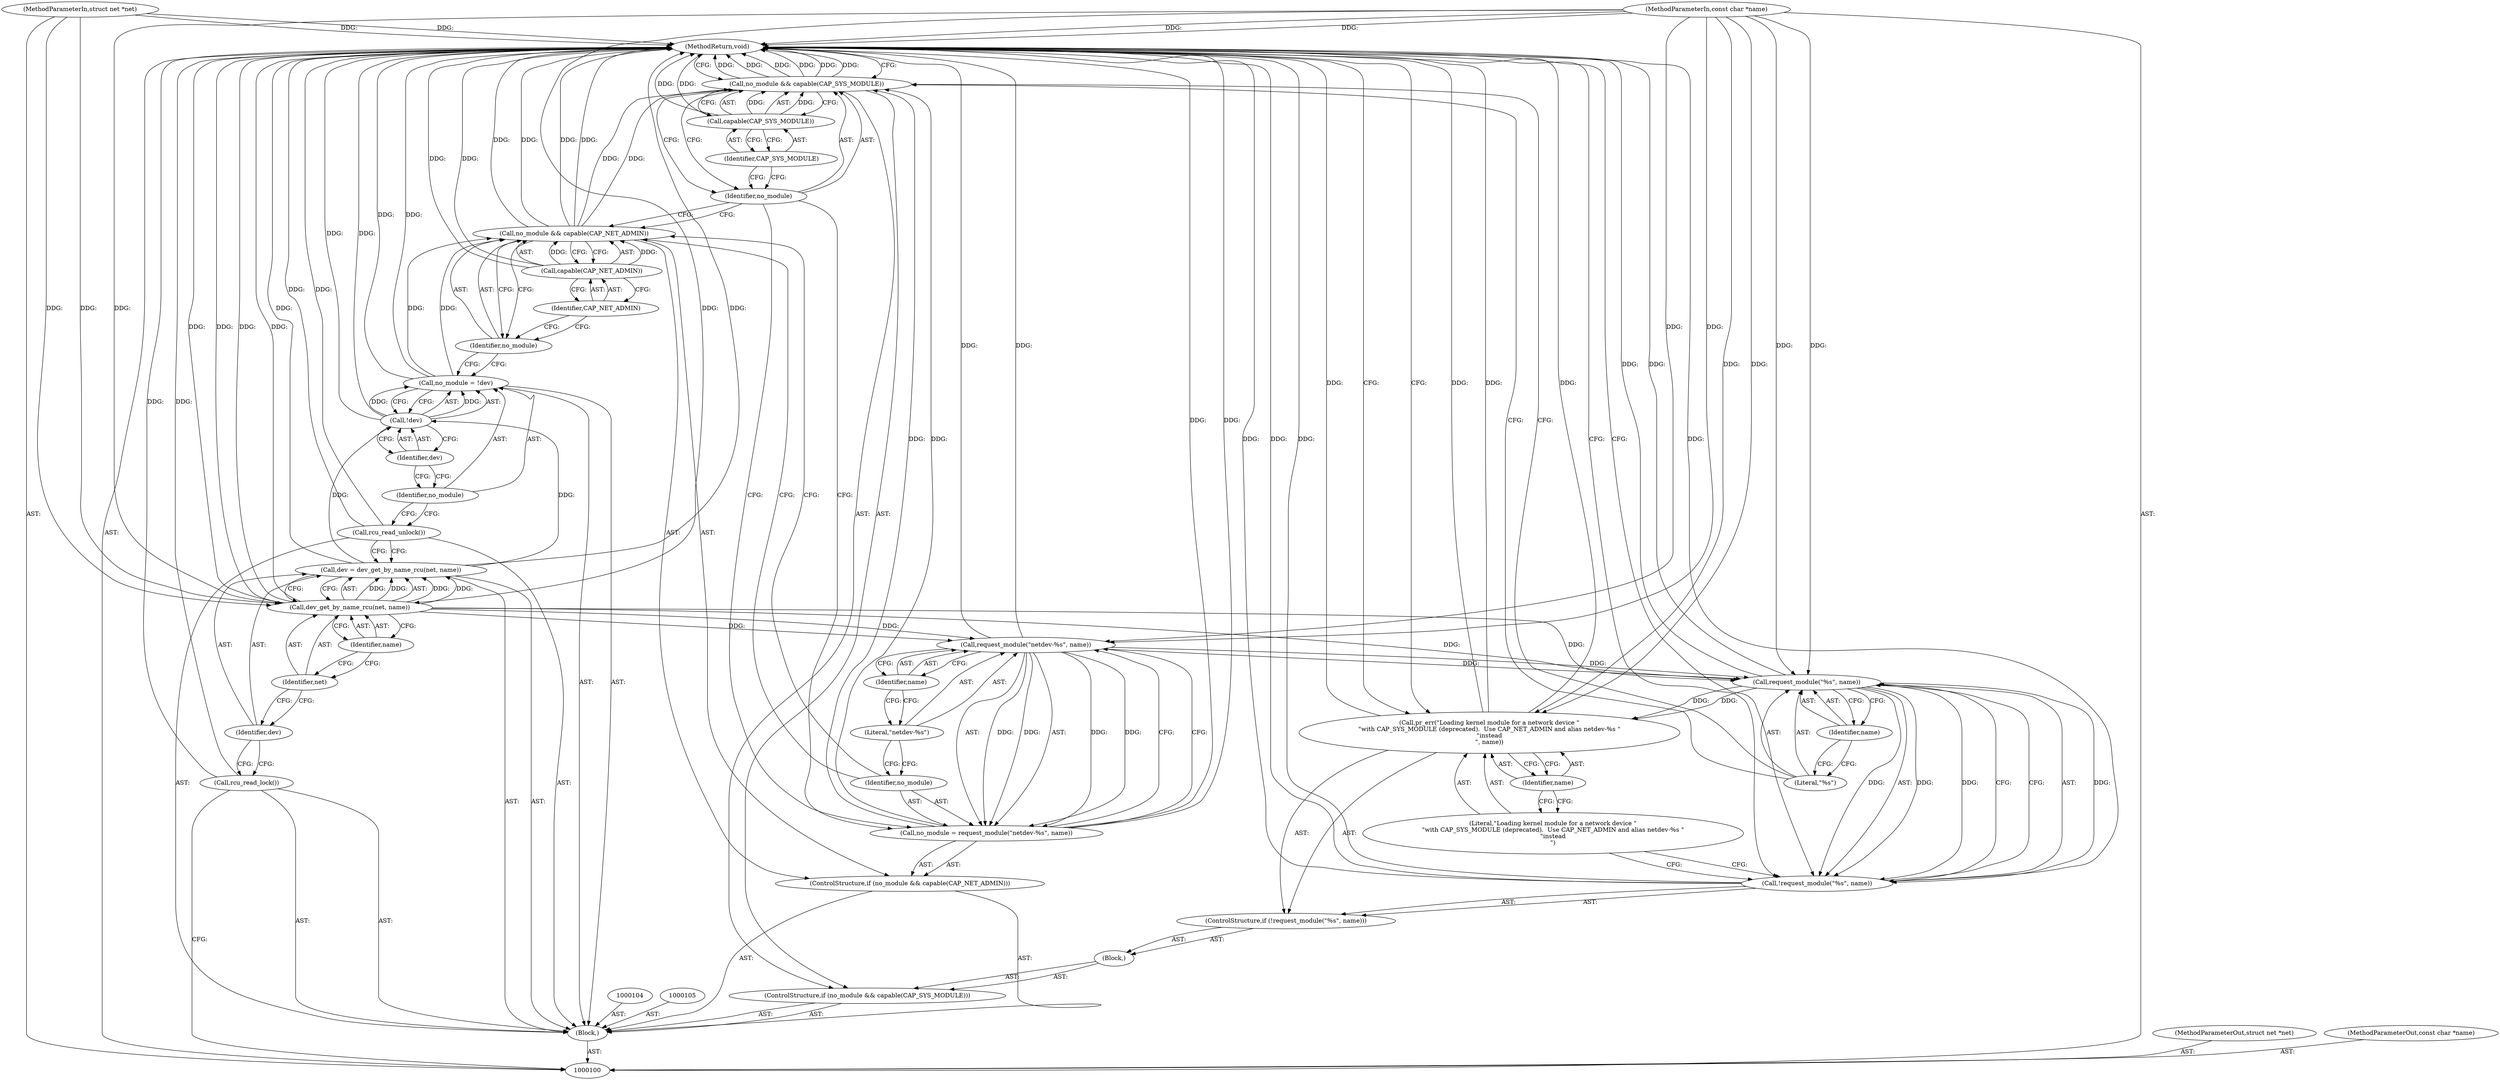 digraph "0_linux_8909c9ad8ff03611c9c96c9a92656213e4bb495b" {
"1000141" [label="(MethodReturn,void)"];
"1000101" [label="(MethodParameterIn,struct net *net)"];
"1000189" [label="(MethodParameterOut,struct net *net)"];
"1000102" [label="(MethodParameterIn,const char *name)"];
"1000190" [label="(MethodParameterOut,const char *name)"];
"1000113" [label="(Call,no_module = !dev)"];
"1000114" [label="(Identifier,no_module)"];
"1000115" [label="(Call,!dev)"];
"1000116" [label="(Identifier,dev)"];
"1000117" [label="(ControlStructure,if (no_module && capable(CAP_NET_ADMIN)))"];
"1000120" [label="(Call,capable(CAP_NET_ADMIN))"];
"1000121" [label="(Identifier,CAP_NET_ADMIN)"];
"1000118" [label="(Call,no_module && capable(CAP_NET_ADMIN))"];
"1000119" [label="(Identifier,no_module)"];
"1000124" [label="(Call,request_module(\"netdev-%s\", name))"];
"1000122" [label="(Call,no_module = request_module(\"netdev-%s\", name))"];
"1000123" [label="(Identifier,no_module)"];
"1000125" [label="(Literal,\"netdev-%s\")"];
"1000126" [label="(Identifier,name)"];
"1000127" [label="(ControlStructure,if (no_module && capable(CAP_SYS_MODULE)))"];
"1000130" [label="(Call,capable(CAP_SYS_MODULE))"];
"1000131" [label="(Identifier,CAP_SYS_MODULE)"];
"1000132" [label="(Block,)"];
"1000128" [label="(Call,no_module && capable(CAP_SYS_MODULE))"];
"1000129" [label="(Identifier,no_module)"];
"1000133" [label="(ControlStructure,if (!request_module(\"%s\", name)))"];
"1000136" [label="(Literal,\"%s\")"];
"1000137" [label="(Identifier,name)"];
"1000134" [label="(Call,!request_module(\"%s\", name))"];
"1000135" [label="(Call,request_module(\"%s\", name))"];
"1000139" [label="(Literal,\"Loading kernel module for a network device \"\n\"with CAP_SYS_MODULE (deprecated).  Use CAP_NET_ADMIN and alias netdev-%s \"\n\"instead\n\")"];
"1000138" [label="(Call,pr_err(\"Loading kernel module for a network device \"\n\"with CAP_SYS_MODULE (deprecated).  Use CAP_NET_ADMIN and alias netdev-%s \"\n\"instead\n\", name))"];
"1000140" [label="(Identifier,name)"];
"1000103" [label="(Block,)"];
"1000106" [label="(Call,rcu_read_lock())"];
"1000107" [label="(Call,dev = dev_get_by_name_rcu(net, name))"];
"1000108" [label="(Identifier,dev)"];
"1000110" [label="(Identifier,net)"];
"1000111" [label="(Identifier,name)"];
"1000109" [label="(Call,dev_get_by_name_rcu(net, name))"];
"1000112" [label="(Call,rcu_read_unlock())"];
"1000141" -> "1000100"  [label="AST: "];
"1000141" -> "1000138"  [label="CFG: "];
"1000141" -> "1000134"  [label="CFG: "];
"1000141" -> "1000128"  [label="CFG: "];
"1000138" -> "1000141"  [label="DDG: "];
"1000138" -> "1000141"  [label="DDG: "];
"1000118" -> "1000141"  [label="DDG: "];
"1000118" -> "1000141"  [label="DDG: "];
"1000128" -> "1000141"  [label="DDG: "];
"1000128" -> "1000141"  [label="DDG: "];
"1000128" -> "1000141"  [label="DDG: "];
"1000124" -> "1000141"  [label="DDG: "];
"1000134" -> "1000141"  [label="DDG: "];
"1000134" -> "1000141"  [label="DDG: "];
"1000113" -> "1000141"  [label="DDG: "];
"1000120" -> "1000141"  [label="DDG: "];
"1000102" -> "1000141"  [label="DDG: "];
"1000112" -> "1000141"  [label="DDG: "];
"1000101" -> "1000141"  [label="DDG: "];
"1000109" -> "1000141"  [label="DDG: "];
"1000109" -> "1000141"  [label="DDG: "];
"1000115" -> "1000141"  [label="DDG: "];
"1000135" -> "1000141"  [label="DDG: "];
"1000106" -> "1000141"  [label="DDG: "];
"1000107" -> "1000141"  [label="DDG: "];
"1000130" -> "1000141"  [label="DDG: "];
"1000122" -> "1000141"  [label="DDG: "];
"1000101" -> "1000100"  [label="AST: "];
"1000101" -> "1000141"  [label="DDG: "];
"1000101" -> "1000109"  [label="DDG: "];
"1000189" -> "1000100"  [label="AST: "];
"1000102" -> "1000100"  [label="AST: "];
"1000102" -> "1000141"  [label="DDG: "];
"1000102" -> "1000109"  [label="DDG: "];
"1000102" -> "1000124"  [label="DDG: "];
"1000102" -> "1000135"  [label="DDG: "];
"1000102" -> "1000138"  [label="DDG: "];
"1000190" -> "1000100"  [label="AST: "];
"1000113" -> "1000103"  [label="AST: "];
"1000113" -> "1000115"  [label="CFG: "];
"1000114" -> "1000113"  [label="AST: "];
"1000115" -> "1000113"  [label="AST: "];
"1000119" -> "1000113"  [label="CFG: "];
"1000113" -> "1000141"  [label="DDG: "];
"1000115" -> "1000113"  [label="DDG: "];
"1000113" -> "1000118"  [label="DDG: "];
"1000114" -> "1000113"  [label="AST: "];
"1000114" -> "1000112"  [label="CFG: "];
"1000116" -> "1000114"  [label="CFG: "];
"1000115" -> "1000113"  [label="AST: "];
"1000115" -> "1000116"  [label="CFG: "];
"1000116" -> "1000115"  [label="AST: "];
"1000113" -> "1000115"  [label="CFG: "];
"1000115" -> "1000141"  [label="DDG: "];
"1000115" -> "1000113"  [label="DDG: "];
"1000107" -> "1000115"  [label="DDG: "];
"1000116" -> "1000115"  [label="AST: "];
"1000116" -> "1000114"  [label="CFG: "];
"1000115" -> "1000116"  [label="CFG: "];
"1000117" -> "1000103"  [label="AST: "];
"1000118" -> "1000117"  [label="AST: "];
"1000122" -> "1000117"  [label="AST: "];
"1000120" -> "1000118"  [label="AST: "];
"1000120" -> "1000121"  [label="CFG: "];
"1000121" -> "1000120"  [label="AST: "];
"1000118" -> "1000120"  [label="CFG: "];
"1000120" -> "1000141"  [label="DDG: "];
"1000120" -> "1000118"  [label="DDG: "];
"1000121" -> "1000120"  [label="AST: "];
"1000121" -> "1000119"  [label="CFG: "];
"1000120" -> "1000121"  [label="CFG: "];
"1000118" -> "1000117"  [label="AST: "];
"1000118" -> "1000119"  [label="CFG: "];
"1000118" -> "1000120"  [label="CFG: "];
"1000119" -> "1000118"  [label="AST: "];
"1000120" -> "1000118"  [label="AST: "];
"1000123" -> "1000118"  [label="CFG: "];
"1000129" -> "1000118"  [label="CFG: "];
"1000118" -> "1000141"  [label="DDG: "];
"1000118" -> "1000141"  [label="DDG: "];
"1000113" -> "1000118"  [label="DDG: "];
"1000120" -> "1000118"  [label="DDG: "];
"1000118" -> "1000128"  [label="DDG: "];
"1000119" -> "1000118"  [label="AST: "];
"1000119" -> "1000113"  [label="CFG: "];
"1000121" -> "1000119"  [label="CFG: "];
"1000118" -> "1000119"  [label="CFG: "];
"1000124" -> "1000122"  [label="AST: "];
"1000124" -> "1000126"  [label="CFG: "];
"1000125" -> "1000124"  [label="AST: "];
"1000126" -> "1000124"  [label="AST: "];
"1000122" -> "1000124"  [label="CFG: "];
"1000124" -> "1000141"  [label="DDG: "];
"1000124" -> "1000122"  [label="DDG: "];
"1000124" -> "1000122"  [label="DDG: "];
"1000109" -> "1000124"  [label="DDG: "];
"1000102" -> "1000124"  [label="DDG: "];
"1000124" -> "1000135"  [label="DDG: "];
"1000122" -> "1000117"  [label="AST: "];
"1000122" -> "1000124"  [label="CFG: "];
"1000123" -> "1000122"  [label="AST: "];
"1000124" -> "1000122"  [label="AST: "];
"1000129" -> "1000122"  [label="CFG: "];
"1000122" -> "1000141"  [label="DDG: "];
"1000124" -> "1000122"  [label="DDG: "];
"1000124" -> "1000122"  [label="DDG: "];
"1000122" -> "1000128"  [label="DDG: "];
"1000123" -> "1000122"  [label="AST: "];
"1000123" -> "1000118"  [label="CFG: "];
"1000125" -> "1000123"  [label="CFG: "];
"1000125" -> "1000124"  [label="AST: "];
"1000125" -> "1000123"  [label="CFG: "];
"1000126" -> "1000125"  [label="CFG: "];
"1000126" -> "1000124"  [label="AST: "];
"1000126" -> "1000125"  [label="CFG: "];
"1000124" -> "1000126"  [label="CFG: "];
"1000127" -> "1000103"  [label="AST: "];
"1000128" -> "1000127"  [label="AST: "];
"1000132" -> "1000127"  [label="AST: "];
"1000130" -> "1000128"  [label="AST: "];
"1000130" -> "1000131"  [label="CFG: "];
"1000131" -> "1000130"  [label="AST: "];
"1000128" -> "1000130"  [label="CFG: "];
"1000130" -> "1000141"  [label="DDG: "];
"1000130" -> "1000128"  [label="DDG: "];
"1000131" -> "1000130"  [label="AST: "];
"1000131" -> "1000129"  [label="CFG: "];
"1000130" -> "1000131"  [label="CFG: "];
"1000132" -> "1000127"  [label="AST: "];
"1000133" -> "1000132"  [label="AST: "];
"1000128" -> "1000127"  [label="AST: "];
"1000128" -> "1000129"  [label="CFG: "];
"1000128" -> "1000130"  [label="CFG: "];
"1000129" -> "1000128"  [label="AST: "];
"1000130" -> "1000128"  [label="AST: "];
"1000136" -> "1000128"  [label="CFG: "];
"1000141" -> "1000128"  [label="CFG: "];
"1000128" -> "1000141"  [label="DDG: "];
"1000128" -> "1000141"  [label="DDG: "];
"1000128" -> "1000141"  [label="DDG: "];
"1000122" -> "1000128"  [label="DDG: "];
"1000118" -> "1000128"  [label="DDG: "];
"1000130" -> "1000128"  [label="DDG: "];
"1000129" -> "1000128"  [label="AST: "];
"1000129" -> "1000122"  [label="CFG: "];
"1000129" -> "1000118"  [label="CFG: "];
"1000131" -> "1000129"  [label="CFG: "];
"1000128" -> "1000129"  [label="CFG: "];
"1000133" -> "1000132"  [label="AST: "];
"1000134" -> "1000133"  [label="AST: "];
"1000138" -> "1000133"  [label="AST: "];
"1000136" -> "1000135"  [label="AST: "];
"1000136" -> "1000128"  [label="CFG: "];
"1000137" -> "1000136"  [label="CFG: "];
"1000137" -> "1000135"  [label="AST: "];
"1000137" -> "1000136"  [label="CFG: "];
"1000135" -> "1000137"  [label="CFG: "];
"1000134" -> "1000133"  [label="AST: "];
"1000134" -> "1000135"  [label="CFG: "];
"1000135" -> "1000134"  [label="AST: "];
"1000139" -> "1000134"  [label="CFG: "];
"1000141" -> "1000134"  [label="CFG: "];
"1000134" -> "1000141"  [label="DDG: "];
"1000134" -> "1000141"  [label="DDG: "];
"1000135" -> "1000134"  [label="DDG: "];
"1000135" -> "1000134"  [label="DDG: "];
"1000135" -> "1000134"  [label="AST: "];
"1000135" -> "1000137"  [label="CFG: "];
"1000136" -> "1000135"  [label="AST: "];
"1000137" -> "1000135"  [label="AST: "];
"1000134" -> "1000135"  [label="CFG: "];
"1000135" -> "1000141"  [label="DDG: "];
"1000135" -> "1000134"  [label="DDG: "];
"1000135" -> "1000134"  [label="DDG: "];
"1000124" -> "1000135"  [label="DDG: "];
"1000109" -> "1000135"  [label="DDG: "];
"1000102" -> "1000135"  [label="DDG: "];
"1000135" -> "1000138"  [label="DDG: "];
"1000139" -> "1000138"  [label="AST: "];
"1000139" -> "1000134"  [label="CFG: "];
"1000140" -> "1000139"  [label="CFG: "];
"1000138" -> "1000133"  [label="AST: "];
"1000138" -> "1000140"  [label="CFG: "];
"1000139" -> "1000138"  [label="AST: "];
"1000140" -> "1000138"  [label="AST: "];
"1000141" -> "1000138"  [label="CFG: "];
"1000138" -> "1000141"  [label="DDG: "];
"1000138" -> "1000141"  [label="DDG: "];
"1000135" -> "1000138"  [label="DDG: "];
"1000102" -> "1000138"  [label="DDG: "];
"1000140" -> "1000138"  [label="AST: "];
"1000140" -> "1000139"  [label="CFG: "];
"1000138" -> "1000140"  [label="CFG: "];
"1000103" -> "1000100"  [label="AST: "];
"1000104" -> "1000103"  [label="AST: "];
"1000105" -> "1000103"  [label="AST: "];
"1000106" -> "1000103"  [label="AST: "];
"1000107" -> "1000103"  [label="AST: "];
"1000112" -> "1000103"  [label="AST: "];
"1000113" -> "1000103"  [label="AST: "];
"1000117" -> "1000103"  [label="AST: "];
"1000127" -> "1000103"  [label="AST: "];
"1000106" -> "1000103"  [label="AST: "];
"1000106" -> "1000100"  [label="CFG: "];
"1000108" -> "1000106"  [label="CFG: "];
"1000106" -> "1000141"  [label="DDG: "];
"1000107" -> "1000103"  [label="AST: "];
"1000107" -> "1000109"  [label="CFG: "];
"1000108" -> "1000107"  [label="AST: "];
"1000109" -> "1000107"  [label="AST: "];
"1000112" -> "1000107"  [label="CFG: "];
"1000107" -> "1000141"  [label="DDG: "];
"1000109" -> "1000107"  [label="DDG: "];
"1000109" -> "1000107"  [label="DDG: "];
"1000107" -> "1000115"  [label="DDG: "];
"1000108" -> "1000107"  [label="AST: "];
"1000108" -> "1000106"  [label="CFG: "];
"1000110" -> "1000108"  [label="CFG: "];
"1000110" -> "1000109"  [label="AST: "];
"1000110" -> "1000108"  [label="CFG: "];
"1000111" -> "1000110"  [label="CFG: "];
"1000111" -> "1000109"  [label="AST: "];
"1000111" -> "1000110"  [label="CFG: "];
"1000109" -> "1000111"  [label="CFG: "];
"1000109" -> "1000107"  [label="AST: "];
"1000109" -> "1000111"  [label="CFG: "];
"1000110" -> "1000109"  [label="AST: "];
"1000111" -> "1000109"  [label="AST: "];
"1000107" -> "1000109"  [label="CFG: "];
"1000109" -> "1000141"  [label="DDG: "];
"1000109" -> "1000141"  [label="DDG: "];
"1000109" -> "1000107"  [label="DDG: "];
"1000109" -> "1000107"  [label="DDG: "];
"1000101" -> "1000109"  [label="DDG: "];
"1000102" -> "1000109"  [label="DDG: "];
"1000109" -> "1000124"  [label="DDG: "];
"1000109" -> "1000135"  [label="DDG: "];
"1000112" -> "1000103"  [label="AST: "];
"1000112" -> "1000107"  [label="CFG: "];
"1000114" -> "1000112"  [label="CFG: "];
"1000112" -> "1000141"  [label="DDG: "];
}
